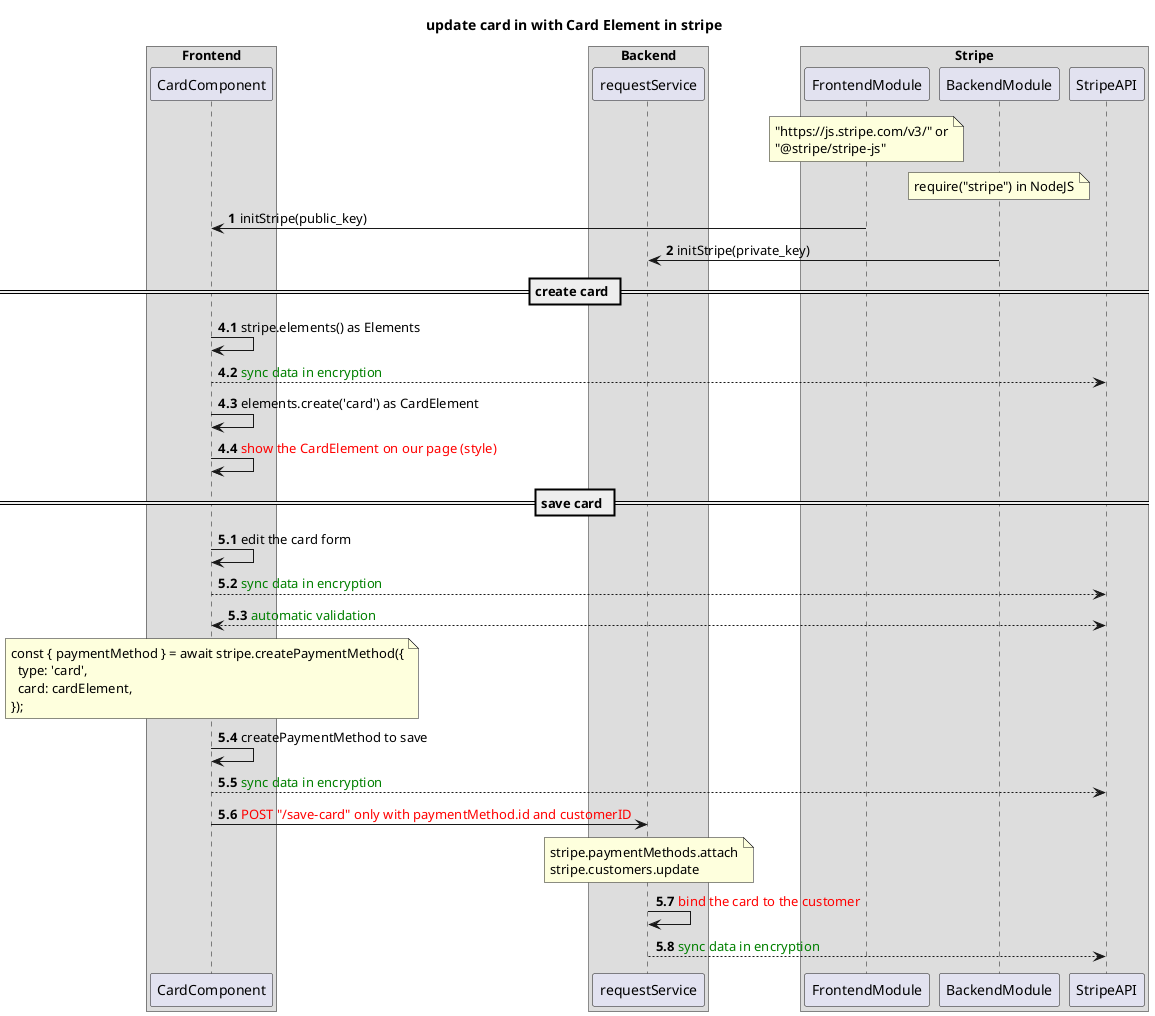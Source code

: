 @startuml
title "update card in with Card Element in stripe"

box "Frontend"
participant CardComponent
end box

box "Backend"
participant requestService
end box

box Stripe
participant FrontendModule
participant BackendModule
participant StripeAPI
end box

note over FrontendModule
"https://js.stripe.com/v3/" or
"@stripe/stripe-js"
end note
note over BackendModule
require("stripe") in NodeJS
end note

autonumber
CardComponent <- FrontendModule : initStripe(public_key)
requestService <- BackendModule : initStripe(private_key)

' == get SecretKey ==
' autonumber 3.1
' CardComponent -> requestService : <color red>POST "/payment/connect-accounts/verification-sessions/{id}" (fix)</color>
' requestService -> requestService : stripe.identity.verificationSessions.create
' requestService <--> StripeAPI : clientSecretKey
' CardComponent <- requestService : PostRes with clientSecretKey

== create card ==
autonumber 4.1
CardComponent -> CardComponent : stripe.elements() as Elements
CardComponent --> StripeAPI : <color green>sync data in encryption</color>
CardComponent -> CardComponent : elements.create('card') as CardElement
CardComponent -> CardComponent : <color red>show the CardElement on our page (style)</color>

== save card ==
autonumber 5.1
CardComponent -> CardComponent : edit the card form
CardComponent --> StripeAPI : <color green>sync data in encryption</color>
CardComponent <--> StripeAPI : <color green>automatic validation</color>
note over CardComponent
const { paymentMethod } = await stripe.createPaymentMethod({
  type: 'card',
  card: cardElement,
});
end note
CardComponent -> CardComponent : createPaymentMethod to save
CardComponent --> StripeAPI : <color green>sync data in encryption</color>
CardComponent -> requestService : <color red>POST "/save-card" only with paymentMethod.id and customerID</color>
note over requestService
stripe.paymentMethods.attach
stripe.customers.update
end note
requestService -> requestService : <color red>bind the card to the customer</color>
requestService --> StripeAPI : <color green>sync data in encryption</color>
@enduml